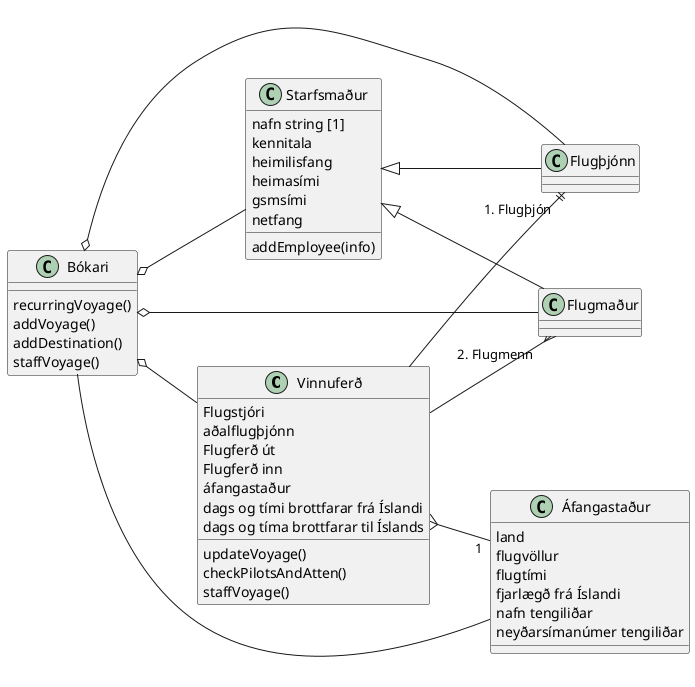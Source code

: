 # PlantUML Editor

1. select template
2. write uml diagram

@startuml Bókhald
left to right direction

class Vinnuferð {
  Flugstjóri
  aðalflugþjónn
  Flugferð út
  Flugferð inn
  áfangastaður
  dags og tími brottfarar frá Íslandi
  dags og tíma brottfarar til Íslands
  updateVoyage()
  checkPilotsAndAtten()
  staffVoyage()
}


class Starfsmaður {
  nafn string [1]
  kennitala
  heimilisfang
  heimasími
  gsmsími
  netfang
  addEmployee(info)
}

class Áfangastaður {
  land
  flugvöllur
  flugtími
  fjarlægð frá Íslandi
  nafn tengiliðar
  neyðarsímanúmer tengiliðar
}



class Flugmaður {
}

class Flugþjónn {
}

class Bókari {
  recurringVoyage()
  addVoyage()
  addDestination()
  staffVoyage()
}

Vinnuferð }-- "1" Áfangastaður
Bókari o-- Vinnuferð
Bókari o-- Starfsmaður
Bókari o-- Flugmaður
Bókari o-- Flugþjónn
Starfsmaður <|-- Flugmaður
Starfsmaður <|-- Flugþjónn
Vinnuferð --{ "2. Flugmenn" Flugmaður
Vinnuferð -|| "1. Flugþjón" Flugþjónn
Bókari --- Áfangastaður
@enduml
